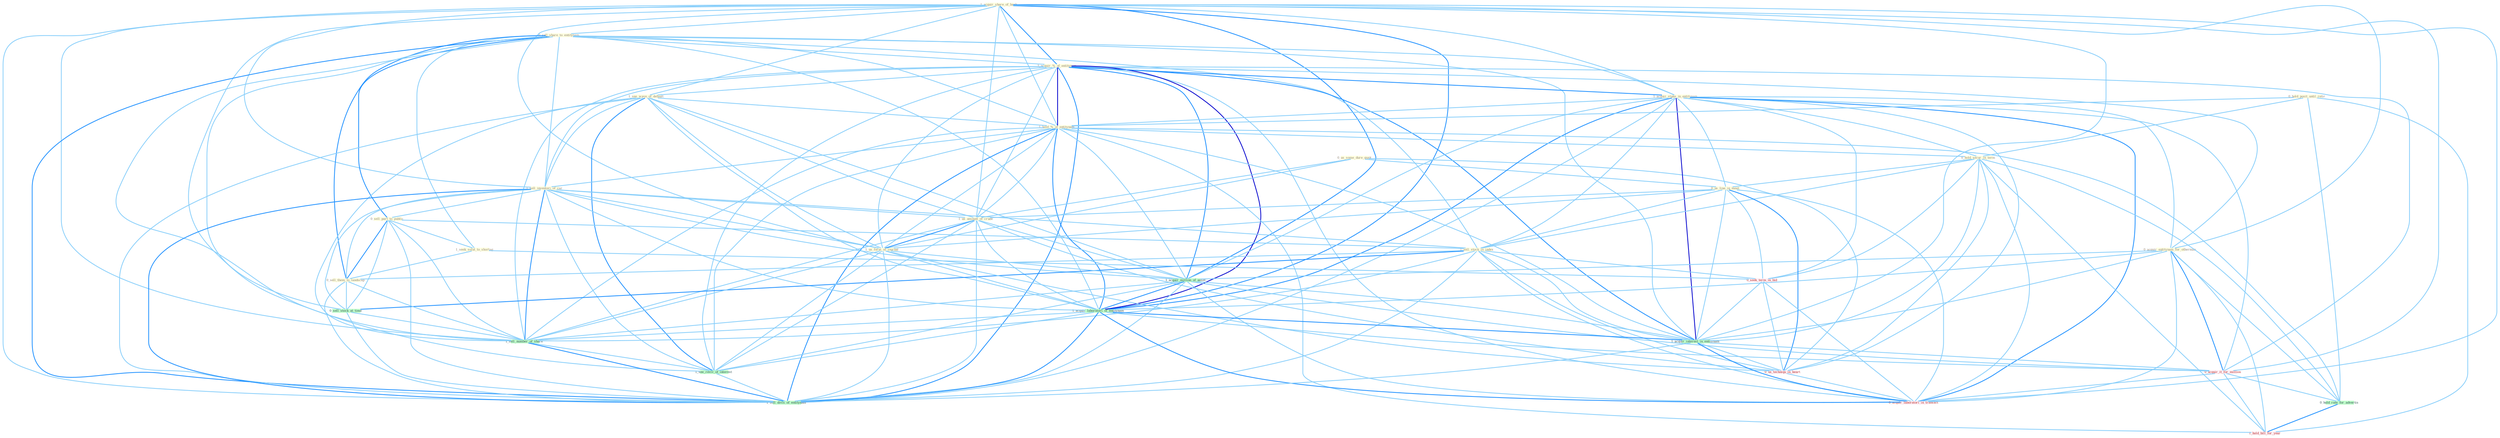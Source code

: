 Graph G{ 
    node
    [shape=polygon,style=filled,width=.5,height=.06,color="#BDFCC9",fixedsize=true,fontsize=4,
    fontcolor="#2f4f4f"];
    {node
    [color="#ffffe0", fontcolor="#8b7d6b"] "1_acquir_share_of_bank " "0_sell_share_to_entitynam " "1_acquir_%_of_entitynam " "0_us_some_dure_quak " "1_acquir_stake_in_entitynam " "1_see_wave_of_default " "0_hold_posit_until_retir " "1_hold_%_of_entitynam " "1_sell_inventori_of_car " "0_hold_secur_in_term " "0_us_line_in_meet " "0_sell_part_to_public " "1_us_amount_of_crude " "1_sell_stock_in_index " "0_acquir_entitynam_for_othernum " "1_seek_solut_to_shortag " "0_sell_them_to_landscap " "1_us_form_of_journal "}
{node [color="#fff0f5", fontcolor="#b22222"] "0_seek_term_in_bid " "0_us_techniqu_in_heart " "0_acquir_it_for_million " "0_acquir_laboratori_in_transact " "1_hold_bill_for_year "}
edge [color="#B0E2FF"];

	"1_acquir_share_of_bank " -- "0_sell_share_to_entitynam " [w="1", color="#87cefa" ];
	"1_acquir_share_of_bank " -- "1_acquir_%_of_entitynam " [w="2", color="#1e90ff" , len=0.8];
	"1_acquir_share_of_bank " -- "1_acquir_stake_in_entitynam " [w="1", color="#87cefa" ];
	"1_acquir_share_of_bank " -- "1_see_wave_of_default " [w="1", color="#87cefa" ];
	"1_acquir_share_of_bank " -- "1_hold_%_of_entitynam " [w="1", color="#87cefa" ];
	"1_acquir_share_of_bank " -- "1_sell_inventori_of_car " [w="1", color="#87cefa" ];
	"1_acquir_share_of_bank " -- "1_us_amount_of_crude " [w="1", color="#87cefa" ];
	"1_acquir_share_of_bank " -- "0_acquir_entitynam_for_othernum " [w="1", color="#87cefa" ];
	"1_acquir_share_of_bank " -- "1_us_form_of_journal " [w="1", color="#87cefa" ];
	"1_acquir_share_of_bank " -- "1_acquir_million_of_asset " [w="2", color="#1e90ff" , len=0.8];
	"1_acquir_share_of_bank " -- "1_acquir_laboratori_of_entitynam " [w="2", color="#1e90ff" , len=0.8];
	"1_acquir_share_of_bank " -- "1_acquir_interest_in_entitynam " [w="1", color="#87cefa" ];
	"1_acquir_share_of_bank " -- "0_acquir_it_for_million " [w="1", color="#87cefa" ];
	"1_acquir_share_of_bank " -- "0_acquir_laboratori_in_transact " [w="1", color="#87cefa" ];
	"1_acquir_share_of_bank " -- "1_sell_number_of_share " [w="1", color="#87cefa" ];
	"1_acquir_share_of_bank " -- "1_see_reviv_of_interest " [w="1", color="#87cefa" ];
	"1_acquir_share_of_bank " -- "1_sell_divis_of_entitynam " [w="1", color="#87cefa" ];
	"0_sell_share_to_entitynam " -- "1_acquir_%_of_entitynam " [w="1", color="#87cefa" ];
	"0_sell_share_to_entitynam " -- "1_acquir_stake_in_entitynam " [w="1", color="#87cefa" ];
	"0_sell_share_to_entitynam " -- "1_hold_%_of_entitynam " [w="1", color="#87cefa" ];
	"0_sell_share_to_entitynam " -- "1_sell_inventori_of_car " [w="1", color="#87cefa" ];
	"0_sell_share_to_entitynam " -- "0_sell_part_to_public " [w="2", color="#1e90ff" , len=0.8];
	"0_sell_share_to_entitynam " -- "1_sell_stock_in_index " [w="1", color="#87cefa" ];
	"0_sell_share_to_entitynam " -- "1_seek_solut_to_shortag " [w="1", color="#87cefa" ];
	"0_sell_share_to_entitynam " -- "0_sell_them_to_landscap " [w="2", color="#1e90ff" , len=0.8];
	"0_sell_share_to_entitynam " -- "1_acquir_laboratori_of_entitynam " [w="1", color="#87cefa" ];
	"0_sell_share_to_entitynam " -- "1_acquir_interest_in_entitynam " [w="1", color="#87cefa" ];
	"0_sell_share_to_entitynam " -- "0_sell_stock_at_time " [w="1", color="#87cefa" ];
	"0_sell_share_to_entitynam " -- "1_sell_number_of_share " [w="1", color="#87cefa" ];
	"0_sell_share_to_entitynam " -- "1_sell_divis_of_entitynam " [w="2", color="#1e90ff" , len=0.8];
	"1_acquir_%_of_entitynam " -- "1_acquir_stake_in_entitynam " [w="2", color="#1e90ff" , len=0.8];
	"1_acquir_%_of_entitynam " -- "1_see_wave_of_default " [w="1", color="#87cefa" ];
	"1_acquir_%_of_entitynam " -- "1_hold_%_of_entitynam " [w="3", color="#0000cd" , len=0.6];
	"1_acquir_%_of_entitynam " -- "1_sell_inventori_of_car " [w="1", color="#87cefa" ];
	"1_acquir_%_of_entitynam " -- "1_us_amount_of_crude " [w="1", color="#87cefa" ];
	"1_acquir_%_of_entitynam " -- "0_acquir_entitynam_for_othernum " [w="1", color="#87cefa" ];
	"1_acquir_%_of_entitynam " -- "1_us_form_of_journal " [w="1", color="#87cefa" ];
	"1_acquir_%_of_entitynam " -- "1_acquir_million_of_asset " [w="2", color="#1e90ff" , len=0.8];
	"1_acquir_%_of_entitynam " -- "1_acquir_laboratori_of_entitynam " [w="3", color="#0000cd" , len=0.6];
	"1_acquir_%_of_entitynam " -- "1_acquir_interest_in_entitynam " [w="2", color="#1e90ff" , len=0.8];
	"1_acquir_%_of_entitynam " -- "0_acquir_it_for_million " [w="1", color="#87cefa" ];
	"1_acquir_%_of_entitynam " -- "0_acquir_laboratori_in_transact " [w="1", color="#87cefa" ];
	"1_acquir_%_of_entitynam " -- "1_sell_number_of_share " [w="1", color="#87cefa" ];
	"1_acquir_%_of_entitynam " -- "1_see_reviv_of_interest " [w="1", color="#87cefa" ];
	"1_acquir_%_of_entitynam " -- "1_sell_divis_of_entitynam " [w="2", color="#1e90ff" , len=0.8];
	"0_us_some_dure_quak " -- "0_us_line_in_meet " [w="1", color="#87cefa" ];
	"0_us_some_dure_quak " -- "1_us_amount_of_crude " [w="1", color="#87cefa" ];
	"0_us_some_dure_quak " -- "1_us_form_of_journal " [w="1", color="#87cefa" ];
	"0_us_some_dure_quak " -- "0_us_techniqu_in_heart " [w="1", color="#87cefa" ];
	"1_acquir_stake_in_entitynam " -- "1_hold_%_of_entitynam " [w="1", color="#87cefa" ];
	"1_acquir_stake_in_entitynam " -- "0_hold_secur_in_term " [w="1", color="#87cefa" ];
	"1_acquir_stake_in_entitynam " -- "0_us_line_in_meet " [w="1", color="#87cefa" ];
	"1_acquir_stake_in_entitynam " -- "1_sell_stock_in_index " [w="1", color="#87cefa" ];
	"1_acquir_stake_in_entitynam " -- "0_acquir_entitynam_for_othernum " [w="1", color="#87cefa" ];
	"1_acquir_stake_in_entitynam " -- "1_acquir_million_of_asset " [w="1", color="#87cefa" ];
	"1_acquir_stake_in_entitynam " -- "1_acquir_laboratori_of_entitynam " [w="2", color="#1e90ff" , len=0.8];
	"1_acquir_stake_in_entitynam " -- "0_seek_term_in_bid " [w="1", color="#87cefa" ];
	"1_acquir_stake_in_entitynam " -- "1_acquir_interest_in_entitynam " [w="3", color="#0000cd" , len=0.6];
	"1_acquir_stake_in_entitynam " -- "0_us_techniqu_in_heart " [w="1", color="#87cefa" ];
	"1_acquir_stake_in_entitynam " -- "0_acquir_it_for_million " [w="1", color="#87cefa" ];
	"1_acquir_stake_in_entitynam " -- "0_acquir_laboratori_in_transact " [w="2", color="#1e90ff" , len=0.8];
	"1_acquir_stake_in_entitynam " -- "1_sell_divis_of_entitynam " [w="1", color="#87cefa" ];
	"1_see_wave_of_default " -- "1_hold_%_of_entitynam " [w="1", color="#87cefa" ];
	"1_see_wave_of_default " -- "1_sell_inventori_of_car " [w="1", color="#87cefa" ];
	"1_see_wave_of_default " -- "1_us_amount_of_crude " [w="1", color="#87cefa" ];
	"1_see_wave_of_default " -- "1_us_form_of_journal " [w="1", color="#87cefa" ];
	"1_see_wave_of_default " -- "1_acquir_million_of_asset " [w="1", color="#87cefa" ];
	"1_see_wave_of_default " -- "1_acquir_laboratori_of_entitynam " [w="1", color="#87cefa" ];
	"1_see_wave_of_default " -- "1_sell_number_of_share " [w="1", color="#87cefa" ];
	"1_see_wave_of_default " -- "1_see_reviv_of_interest " [w="2", color="#1e90ff" , len=0.8];
	"1_see_wave_of_default " -- "1_sell_divis_of_entitynam " [w="1", color="#87cefa" ];
	"0_hold_posit_until_retir " -- "1_hold_%_of_entitynam " [w="1", color="#87cefa" ];
	"0_hold_posit_until_retir " -- "0_hold_secur_in_term " [w="1", color="#87cefa" ];
	"0_hold_posit_until_retir " -- "0_hold_rate_for_advertis " [w="1", color="#87cefa" ];
	"0_hold_posit_until_retir " -- "1_hold_bill_for_year " [w="1", color="#87cefa" ];
	"1_hold_%_of_entitynam " -- "1_sell_inventori_of_car " [w="1", color="#87cefa" ];
	"1_hold_%_of_entitynam " -- "0_hold_secur_in_term " [w="1", color="#87cefa" ];
	"1_hold_%_of_entitynam " -- "1_us_amount_of_crude " [w="1", color="#87cefa" ];
	"1_hold_%_of_entitynam " -- "1_us_form_of_journal " [w="1", color="#87cefa" ];
	"1_hold_%_of_entitynam " -- "1_acquir_million_of_asset " [w="1", color="#87cefa" ];
	"1_hold_%_of_entitynam " -- "1_acquir_laboratori_of_entitynam " [w="2", color="#1e90ff" , len=0.8];
	"1_hold_%_of_entitynam " -- "1_acquir_interest_in_entitynam " [w="1", color="#87cefa" ];
	"1_hold_%_of_entitynam " -- "0_hold_rate_for_advertis " [w="1", color="#87cefa" ];
	"1_hold_%_of_entitynam " -- "1_sell_number_of_share " [w="1", color="#87cefa" ];
	"1_hold_%_of_entitynam " -- "1_see_reviv_of_interest " [w="1", color="#87cefa" ];
	"1_hold_%_of_entitynam " -- "1_hold_bill_for_year " [w="1", color="#87cefa" ];
	"1_hold_%_of_entitynam " -- "1_sell_divis_of_entitynam " [w="2", color="#1e90ff" , len=0.8];
	"1_sell_inventori_of_car " -- "0_sell_part_to_public " [w="1", color="#87cefa" ];
	"1_sell_inventori_of_car " -- "1_us_amount_of_crude " [w="1", color="#87cefa" ];
	"1_sell_inventori_of_car " -- "1_sell_stock_in_index " [w="1", color="#87cefa" ];
	"1_sell_inventori_of_car " -- "0_sell_them_to_landscap " [w="1", color="#87cefa" ];
	"1_sell_inventori_of_car " -- "1_us_form_of_journal " [w="1", color="#87cefa" ];
	"1_sell_inventori_of_car " -- "1_acquir_million_of_asset " [w="1", color="#87cefa" ];
	"1_sell_inventori_of_car " -- "1_acquir_laboratori_of_entitynam " [w="1", color="#87cefa" ];
	"1_sell_inventori_of_car " -- "0_sell_stock_at_time " [w="1", color="#87cefa" ];
	"1_sell_inventori_of_car " -- "1_sell_number_of_share " [w="2", color="#1e90ff" , len=0.8];
	"1_sell_inventori_of_car " -- "1_see_reviv_of_interest " [w="1", color="#87cefa" ];
	"1_sell_inventori_of_car " -- "1_sell_divis_of_entitynam " [w="2", color="#1e90ff" , len=0.8];
	"0_hold_secur_in_term " -- "0_us_line_in_meet " [w="1", color="#87cefa" ];
	"0_hold_secur_in_term " -- "1_sell_stock_in_index " [w="1", color="#87cefa" ];
	"0_hold_secur_in_term " -- "0_seek_term_in_bid " [w="1", color="#87cefa" ];
	"0_hold_secur_in_term " -- "1_acquir_interest_in_entitynam " [w="1", color="#87cefa" ];
	"0_hold_secur_in_term " -- "0_us_techniqu_in_heart " [w="1", color="#87cefa" ];
	"0_hold_secur_in_term " -- "0_hold_rate_for_advertis " [w="1", color="#87cefa" ];
	"0_hold_secur_in_term " -- "0_acquir_laboratori_in_transact " [w="1", color="#87cefa" ];
	"0_hold_secur_in_term " -- "1_hold_bill_for_year " [w="1", color="#87cefa" ];
	"0_us_line_in_meet " -- "1_us_amount_of_crude " [w="1", color="#87cefa" ];
	"0_us_line_in_meet " -- "1_sell_stock_in_index " [w="1", color="#87cefa" ];
	"0_us_line_in_meet " -- "1_us_form_of_journal " [w="1", color="#87cefa" ];
	"0_us_line_in_meet " -- "0_seek_term_in_bid " [w="1", color="#87cefa" ];
	"0_us_line_in_meet " -- "1_acquir_interest_in_entitynam " [w="1", color="#87cefa" ];
	"0_us_line_in_meet " -- "0_us_techniqu_in_heart " [w="2", color="#1e90ff" , len=0.8];
	"0_us_line_in_meet " -- "0_acquir_laboratori_in_transact " [w="1", color="#87cefa" ];
	"0_sell_part_to_public " -- "1_sell_stock_in_index " [w="1", color="#87cefa" ];
	"0_sell_part_to_public " -- "1_seek_solut_to_shortag " [w="1", color="#87cefa" ];
	"0_sell_part_to_public " -- "0_sell_them_to_landscap " [w="2", color="#1e90ff" , len=0.8];
	"0_sell_part_to_public " -- "0_sell_stock_at_time " [w="1", color="#87cefa" ];
	"0_sell_part_to_public " -- "1_sell_number_of_share " [w="1", color="#87cefa" ];
	"0_sell_part_to_public " -- "1_sell_divis_of_entitynam " [w="1", color="#87cefa" ];
	"1_us_amount_of_crude " -- "1_us_form_of_journal " [w="2", color="#1e90ff" , len=0.8];
	"1_us_amount_of_crude " -- "1_acquir_million_of_asset " [w="1", color="#87cefa" ];
	"1_us_amount_of_crude " -- "1_acquir_laboratori_of_entitynam " [w="1", color="#87cefa" ];
	"1_us_amount_of_crude " -- "0_us_techniqu_in_heart " [w="1", color="#87cefa" ];
	"1_us_amount_of_crude " -- "1_sell_number_of_share " [w="1", color="#87cefa" ];
	"1_us_amount_of_crude " -- "1_see_reviv_of_interest " [w="1", color="#87cefa" ];
	"1_us_amount_of_crude " -- "1_sell_divis_of_entitynam " [w="1", color="#87cefa" ];
	"1_sell_stock_in_index " -- "0_sell_them_to_landscap " [w="1", color="#87cefa" ];
	"1_sell_stock_in_index " -- "0_seek_term_in_bid " [w="1", color="#87cefa" ];
	"1_sell_stock_in_index " -- "1_acquir_interest_in_entitynam " [w="1", color="#87cefa" ];
	"1_sell_stock_in_index " -- "0_us_techniqu_in_heart " [w="1", color="#87cefa" ];
	"1_sell_stock_in_index " -- "0_acquir_laboratori_in_transact " [w="1", color="#87cefa" ];
	"1_sell_stock_in_index " -- "0_sell_stock_at_time " [w="2", color="#1e90ff" , len=0.8];
	"1_sell_stock_in_index " -- "1_sell_number_of_share " [w="1", color="#87cefa" ];
	"1_sell_stock_in_index " -- "1_sell_divis_of_entitynam " [w="1", color="#87cefa" ];
	"0_acquir_entitynam_for_othernum " -- "1_acquir_million_of_asset " [w="1", color="#87cefa" ];
	"0_acquir_entitynam_for_othernum " -- "1_acquir_laboratori_of_entitynam " [w="1", color="#87cefa" ];
	"0_acquir_entitynam_for_othernum " -- "1_acquir_interest_in_entitynam " [w="1", color="#87cefa" ];
	"0_acquir_entitynam_for_othernum " -- "0_acquir_it_for_million " [w="2", color="#1e90ff" , len=0.8];
	"0_acquir_entitynam_for_othernum " -- "0_hold_rate_for_advertis " [w="1", color="#87cefa" ];
	"0_acquir_entitynam_for_othernum " -- "0_acquir_laboratori_in_transact " [w="1", color="#87cefa" ];
	"0_acquir_entitynam_for_othernum " -- "1_hold_bill_for_year " [w="1", color="#87cefa" ];
	"1_seek_solut_to_shortag " -- "0_sell_them_to_landscap " [w="1", color="#87cefa" ];
	"1_seek_solut_to_shortag " -- "0_seek_term_in_bid " [w="1", color="#87cefa" ];
	"0_sell_them_to_landscap " -- "0_sell_stock_at_time " [w="1", color="#87cefa" ];
	"0_sell_them_to_landscap " -- "1_sell_number_of_share " [w="1", color="#87cefa" ];
	"0_sell_them_to_landscap " -- "1_sell_divis_of_entitynam " [w="1", color="#87cefa" ];
	"1_us_form_of_journal " -- "1_acquir_million_of_asset " [w="1", color="#87cefa" ];
	"1_us_form_of_journal " -- "1_acquir_laboratori_of_entitynam " [w="1", color="#87cefa" ];
	"1_us_form_of_journal " -- "0_us_techniqu_in_heart " [w="1", color="#87cefa" ];
	"1_us_form_of_journal " -- "1_sell_number_of_share " [w="1", color="#87cefa" ];
	"1_us_form_of_journal " -- "1_see_reviv_of_interest " [w="1", color="#87cefa" ];
	"1_us_form_of_journal " -- "1_sell_divis_of_entitynam " [w="1", color="#87cefa" ];
	"1_acquir_million_of_asset " -- "1_acquir_laboratori_of_entitynam " [w="2", color="#1e90ff" , len=0.8];
	"1_acquir_million_of_asset " -- "1_acquir_interest_in_entitynam " [w="1", color="#87cefa" ];
	"1_acquir_million_of_asset " -- "0_acquir_it_for_million " [w="1", color="#87cefa" ];
	"1_acquir_million_of_asset " -- "0_acquir_laboratori_in_transact " [w="1", color="#87cefa" ];
	"1_acquir_million_of_asset " -- "1_sell_number_of_share " [w="1", color="#87cefa" ];
	"1_acquir_million_of_asset " -- "1_see_reviv_of_interest " [w="1", color="#87cefa" ];
	"1_acquir_million_of_asset " -- "1_sell_divis_of_entitynam " [w="1", color="#87cefa" ];
	"1_acquir_laboratori_of_entitynam " -- "1_acquir_interest_in_entitynam " [w="2", color="#1e90ff" , len=0.8];
	"1_acquir_laboratori_of_entitynam " -- "0_acquir_it_for_million " [w="1", color="#87cefa" ];
	"1_acquir_laboratori_of_entitynam " -- "0_acquir_laboratori_in_transact " [w="2", color="#1e90ff" , len=0.8];
	"1_acquir_laboratori_of_entitynam " -- "1_sell_number_of_share " [w="1", color="#87cefa" ];
	"1_acquir_laboratori_of_entitynam " -- "1_see_reviv_of_interest " [w="1", color="#87cefa" ];
	"1_acquir_laboratori_of_entitynam " -- "1_sell_divis_of_entitynam " [w="2", color="#1e90ff" , len=0.8];
	"0_seek_term_in_bid " -- "1_acquir_interest_in_entitynam " [w="1", color="#87cefa" ];
	"0_seek_term_in_bid " -- "0_us_techniqu_in_heart " [w="1", color="#87cefa" ];
	"0_seek_term_in_bid " -- "0_acquir_laboratori_in_transact " [w="1", color="#87cefa" ];
	"1_acquir_interest_in_entitynam " -- "0_us_techniqu_in_heart " [w="1", color="#87cefa" ];
	"1_acquir_interest_in_entitynam " -- "0_acquir_it_for_million " [w="1", color="#87cefa" ];
	"1_acquir_interest_in_entitynam " -- "0_acquir_laboratori_in_transact " [w="2", color="#1e90ff" , len=0.8];
	"1_acquir_interest_in_entitynam " -- "1_sell_divis_of_entitynam " [w="1", color="#87cefa" ];
	"0_us_techniqu_in_heart " -- "0_acquir_laboratori_in_transact " [w="1", color="#87cefa" ];
	"0_acquir_it_for_million " -- "0_hold_rate_for_advertis " [w="1", color="#87cefa" ];
	"0_acquir_it_for_million " -- "0_acquir_laboratori_in_transact " [w="1", color="#87cefa" ];
	"0_acquir_it_for_million " -- "1_hold_bill_for_year " [w="1", color="#87cefa" ];
	"0_hold_rate_for_advertis " -- "1_hold_bill_for_year " [w="2", color="#1e90ff" , len=0.8];
	"0_sell_stock_at_time " -- "1_sell_number_of_share " [w="1", color="#87cefa" ];
	"0_sell_stock_at_time " -- "1_sell_divis_of_entitynam " [w="1", color="#87cefa" ];
	"1_sell_number_of_share " -- "1_see_reviv_of_interest " [w="1", color="#87cefa" ];
	"1_sell_number_of_share " -- "1_sell_divis_of_entitynam " [w="2", color="#1e90ff" , len=0.8];
	"1_see_reviv_of_interest " -- "1_sell_divis_of_entitynam " [w="1", color="#87cefa" ];
}